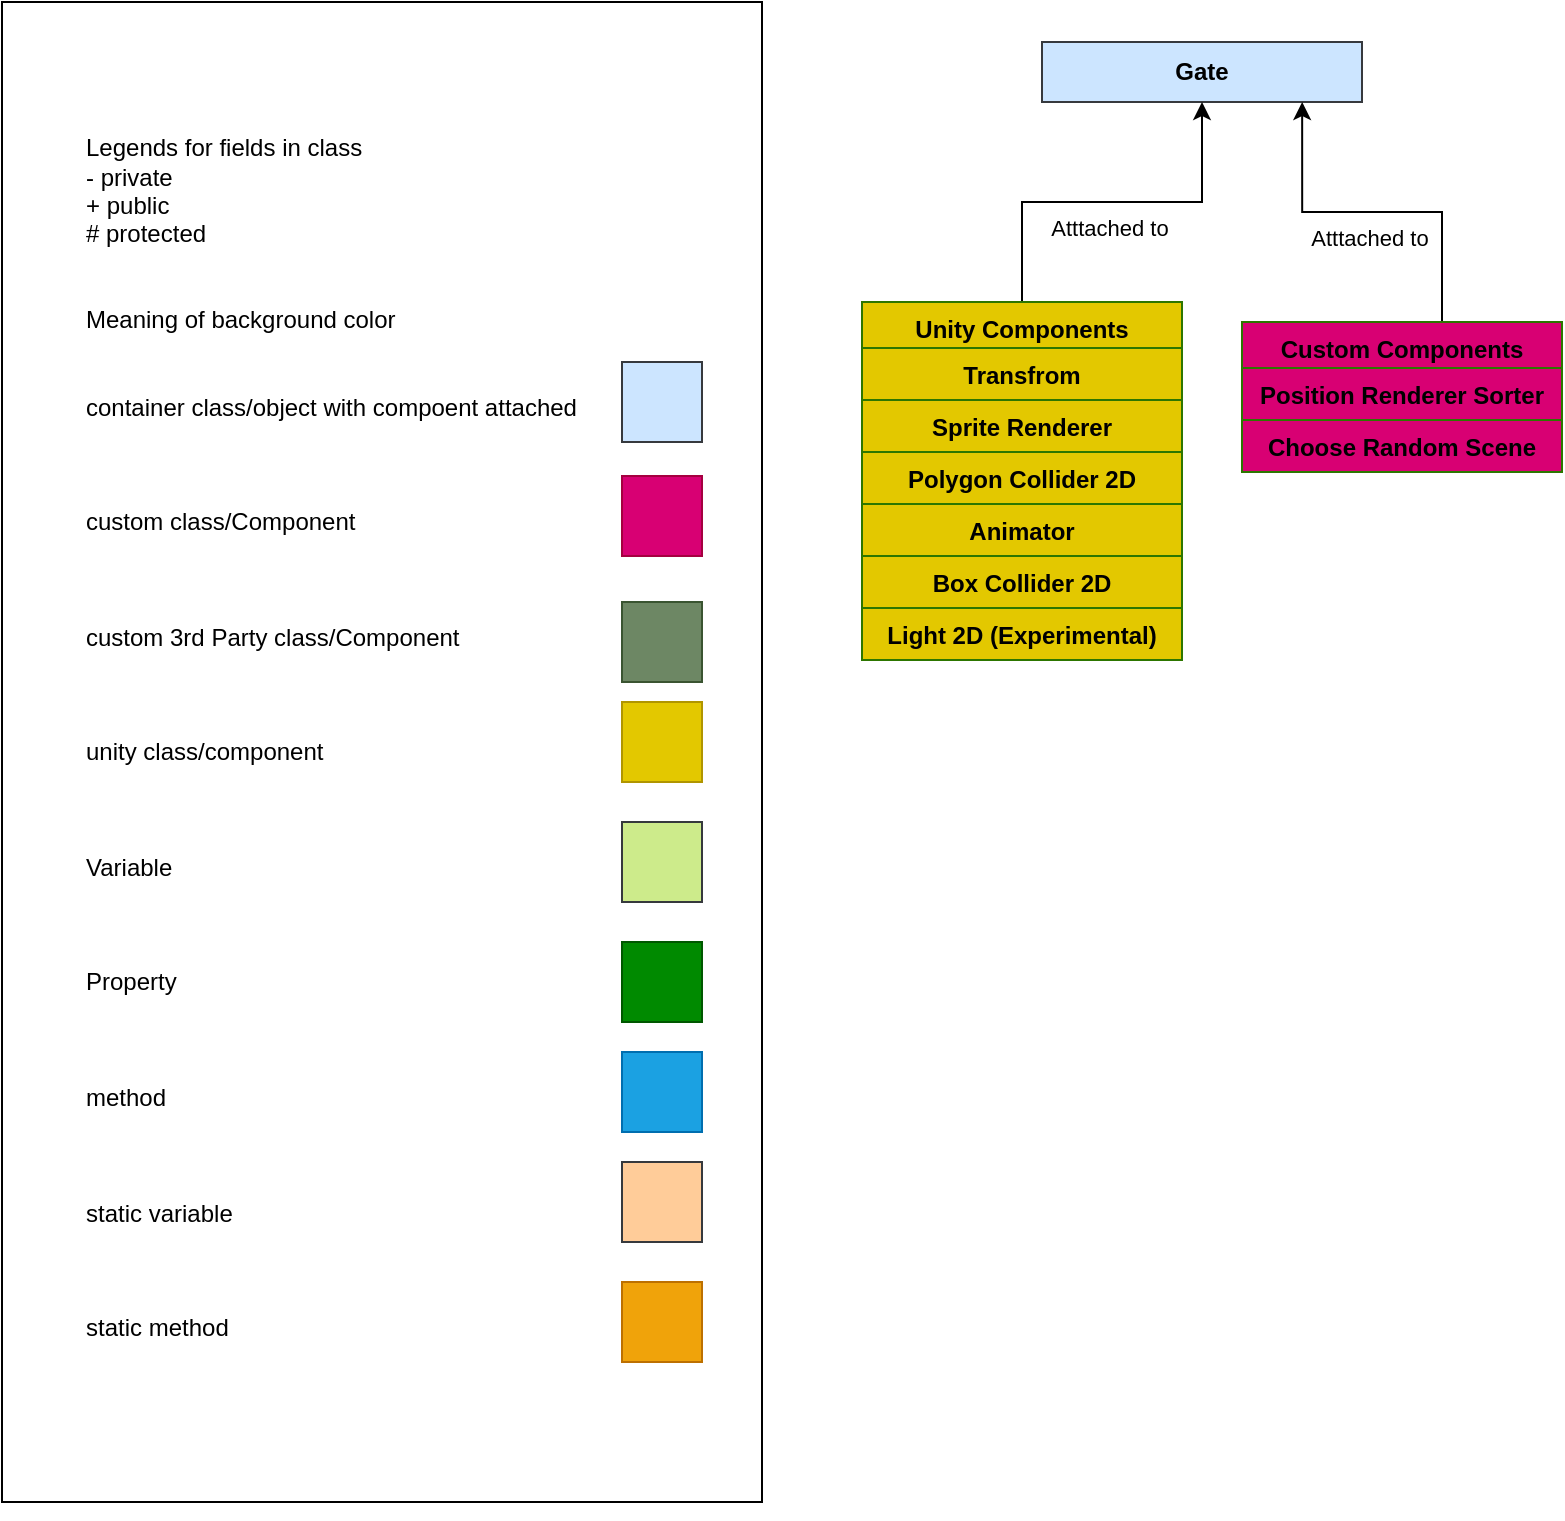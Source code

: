 <mxfile version="13.4.2" type="device"><diagram id="C5RBs43oDa-KdzZeNtuy" name="Page-1"><mxGraphModel dx="1353" dy="803" grid="1" gridSize="10" guides="1" tooltips="1" connect="1" arrows="1" fold="1" page="1" pageScale="1" pageWidth="827" pageHeight="1169" math="0" shadow="0"><root><mxCell id="WIyWlLk6GJQsqaUBKTNV-0"/><mxCell id="WIyWlLk6GJQsqaUBKTNV-1" parent="WIyWlLk6GJQsqaUBKTNV-0"/><mxCell id="g12nD_s7neF1TPHQe0_h-0" value="&lt;blockquote style=&quot;margin: 0 0 0 40px ; border: none ; padding: 0px&quot;&gt;&lt;div&gt;&lt;span&gt;Legends for fields in class&lt;/span&gt;&lt;/div&gt;&lt;div&gt;&lt;span&gt;- private&lt;/span&gt;&lt;/div&gt;&lt;div&gt;&lt;span&gt;+ public&lt;/span&gt;&lt;/div&gt;&lt;div&gt;&lt;span&gt;# protected&lt;/span&gt;&lt;/div&gt;&lt;div&gt;&lt;span&gt;&lt;br&gt;&lt;/span&gt;&lt;/div&gt;&lt;div&gt;&lt;span&gt;&lt;br&gt;&lt;/span&gt;&lt;/div&gt;&lt;div&gt;&lt;span&gt;Meaning of background color&lt;/span&gt;&lt;/div&gt;&lt;div&gt;&lt;span&gt;&lt;br&gt;&lt;/span&gt;&lt;/div&gt;&lt;div&gt;&lt;br&gt;&lt;/div&gt;&lt;div&gt;container class/object with compoent attached&lt;/div&gt;&lt;div&gt;&lt;span&gt;&lt;br&gt;&lt;/span&gt;&lt;/div&gt;&lt;div&gt;&lt;span&gt;&lt;br&gt;&lt;/span&gt;&lt;/div&gt;&lt;div&gt;&lt;span&gt;&lt;br&gt;&lt;/span&gt;&lt;/div&gt;&lt;div&gt;&lt;span&gt;custom class/Component&lt;/span&gt;&lt;/div&gt;&lt;div&gt;&lt;span&gt;&lt;br&gt;&lt;/span&gt;&lt;/div&gt;&lt;div&gt;&lt;span&gt;&lt;br&gt;&lt;/span&gt;&lt;/div&gt;&lt;div&gt;&lt;span&gt;&lt;br&gt;&lt;/span&gt;&lt;/div&gt;&lt;div&gt;&lt;span&gt;custom 3rd Party class/Component&lt;/span&gt;&lt;/div&gt;&lt;div&gt;&lt;span&gt;&lt;br&gt;&lt;/span&gt;&lt;/div&gt;&lt;div&gt;&lt;span&gt;&lt;br&gt;&lt;/span&gt;&lt;/div&gt;&lt;div&gt;&lt;span&gt;&lt;br&gt;&lt;/span&gt;&lt;/div&gt;&lt;div&gt;&lt;span&gt;unity class/component&lt;/span&gt;&lt;/div&gt;&lt;div&gt;&lt;span&gt;&lt;br&gt;&lt;/span&gt;&lt;/div&gt;&lt;div&gt;&lt;span&gt;&lt;br&gt;&lt;/span&gt;&lt;/div&gt;&lt;div&gt;&lt;span&gt;&lt;br&gt;&lt;/span&gt;&lt;/div&gt;&lt;div&gt;&lt;span&gt;Variable&lt;/span&gt;&lt;/div&gt;&lt;div&gt;&lt;span&gt;&lt;br&gt;&lt;/span&gt;&lt;/div&gt;&lt;div&gt;&lt;span&gt;&lt;br&gt;&lt;/span&gt;&lt;/div&gt;&lt;div&gt;&lt;span&gt;&lt;br&gt;&lt;/span&gt;&lt;/div&gt;&lt;div&gt;&lt;span&gt;Property&lt;/span&gt;&lt;/div&gt;&lt;div&gt;&lt;span&gt;&lt;br&gt;&lt;/span&gt;&lt;/div&gt;&lt;div&gt;&lt;span&gt;&lt;br&gt;&lt;/span&gt;&lt;/div&gt;&lt;div&gt;&lt;span&gt;&lt;br&gt;&lt;/span&gt;&lt;/div&gt;&lt;div&gt;&lt;span&gt;method&lt;/span&gt;&lt;/div&gt;&lt;div&gt;&lt;span&gt;&lt;br&gt;&lt;/span&gt;&lt;/div&gt;&lt;div&gt;&lt;span&gt;&lt;br&gt;&lt;/span&gt;&lt;/div&gt;&lt;div&gt;&lt;span&gt;&lt;br&gt;&lt;/span&gt;&lt;/div&gt;&lt;div&gt;static variable&lt;/div&gt;&lt;div&gt;&lt;br&gt;&lt;/div&gt;&lt;div&gt;&lt;br&gt;&lt;/div&gt;&lt;div&gt;&lt;br&gt;&lt;/div&gt;&lt;div&gt;&lt;span&gt;static method&lt;/span&gt;&lt;/div&gt;&lt;/blockquote&gt;&lt;div&gt;&lt;br&gt;&lt;/div&gt;" style="rounded=0;whiteSpace=wrap;html=1;align=left;" parent="WIyWlLk6GJQsqaUBKTNV-1" vertex="1"><mxGeometry x="30" y="40" width="380" height="750" as="geometry"/></mxCell><mxCell id="g12nD_s7neF1TPHQe0_h-1" value="" style="rounded=0;whiteSpace=wrap;html=1;fillColor=#d80073;strokeColor=#A50040;fontColor=#ffffff;" parent="WIyWlLk6GJQsqaUBKTNV-1" vertex="1"><mxGeometry x="340" y="277" width="40" height="40" as="geometry"/></mxCell><mxCell id="g12nD_s7neF1TPHQe0_h-2" value="" style="rounded=0;whiteSpace=wrap;html=1;fillColor=#cdeb8b;strokeColor=#36393d;" parent="WIyWlLk6GJQsqaUBKTNV-1" vertex="1"><mxGeometry x="340" y="450" width="40" height="40" as="geometry"/></mxCell><mxCell id="g12nD_s7neF1TPHQe0_h-3" value="" style="rounded=0;whiteSpace=wrap;html=1;fillColor=#008a00;strokeColor=#005700;fontColor=#ffffff;" parent="WIyWlLk6GJQsqaUBKTNV-1" vertex="1"><mxGeometry x="340" y="510" width="40" height="40" as="geometry"/></mxCell><mxCell id="g12nD_s7neF1TPHQe0_h-4" value="" style="rounded=0;whiteSpace=wrap;html=1;fillColor=#1ba1e2;strokeColor=#006EAF;fontColor=#ffffff;" parent="WIyWlLk6GJQsqaUBKTNV-1" vertex="1"><mxGeometry x="340" y="565" width="40" height="40" as="geometry"/></mxCell><mxCell id="g12nD_s7neF1TPHQe0_h-5" value="" style="rounded=0;whiteSpace=wrap;html=1;fillColor=#ffcc99;strokeColor=#36393d;" parent="WIyWlLk6GJQsqaUBKTNV-1" vertex="1"><mxGeometry x="340" y="620" width="40" height="40" as="geometry"/></mxCell><mxCell id="g12nD_s7neF1TPHQe0_h-6" value="" style="rounded=0;whiteSpace=wrap;html=1;fillColor=#f0a30a;strokeColor=#BD7000;fontColor=#ffffff;" parent="WIyWlLk6GJQsqaUBKTNV-1" vertex="1"><mxGeometry x="340" y="680" width="40" height="40" as="geometry"/></mxCell><mxCell id="g12nD_s7neF1TPHQe0_h-9" value="" style="rounded=0;whiteSpace=wrap;html=1;fillColor=#6D8764;strokeColor=#3A5431;fontColor=#ffffff;" parent="WIyWlLk6GJQsqaUBKTNV-1" vertex="1"><mxGeometry x="340" y="340" width="40" height="40" as="geometry"/></mxCell><mxCell id="g12nD_s7neF1TPHQe0_h-10" value="" style="rounded=0;whiteSpace=wrap;html=1;fillColor=#e3c800;strokeColor=#B09500;fontColor=#ffffff;" parent="WIyWlLk6GJQsqaUBKTNV-1" vertex="1"><mxGeometry x="340" y="390" width="40" height="40" as="geometry"/></mxCell><mxCell id="g12nD_s7neF1TPHQe0_h-11" value="" style="rounded=0;whiteSpace=wrap;html=1;fillColor=#cce5ff;strokeColor=#36393d;" parent="WIyWlLk6GJQsqaUBKTNV-1" vertex="1"><mxGeometry x="340" y="220" width="40" height="40" as="geometry"/></mxCell><mxCell id="g12nD_s7neF1TPHQe0_h-12" value="Gate" style="rounded=0;whiteSpace=wrap;html=1;fontColor=#000000;align=center;strokeColor=#36393d;fillColor=#cce5ff;fontStyle=1" parent="WIyWlLk6GJQsqaUBKTNV-1" vertex="1"><mxGeometry x="550" y="60" width="160" height="30" as="geometry"/></mxCell><mxCell id="g12nD_s7neF1TPHQe0_h-20" value="Atttached to&amp;nbsp;" style="edgeStyle=orthogonalEdgeStyle;rounded=0;orthogonalLoop=1;jettySize=auto;html=1;exitX=0.5;exitY=0;exitDx=0;exitDy=0;fontColor=#000000;align=center;verticalAlign=top;" parent="WIyWlLk6GJQsqaUBKTNV-1" source="g12nD_s7neF1TPHQe0_h-13" target="g12nD_s7neF1TPHQe0_h-12" edge="1"><mxGeometry relative="1" as="geometry"/></mxCell><mxCell id="g12nD_s7neF1TPHQe0_h-13" value="Unity Components" style="swimlane;fontStyle=1;childLayout=stackLayout;horizontal=1;fillColor=#E3C800;horizontalStack=0;resizeParent=1;resizeParentMax=0;resizeLast=0;collapsible=1;marginBottom=0;fontColor=#000000;align=center;verticalAlign=top;strokeColor=#2D7600;gradientColor=none;spacingLeft=4;spacingRight=4;" parent="WIyWlLk6GJQsqaUBKTNV-1" vertex="1"><mxGeometry x="460" y="190" width="160" height="49" as="geometry"/></mxCell><mxCell id="g12nD_s7neF1TPHQe0_h-14" value="Transfrom" style="text;strokeColor=#2D7600;fillColor=#E3C800;align=center;verticalAlign=top;spacingLeft=4;spacingRight=4;overflow=hidden;rotatable=0;points=[[0,0.5],[1,0.5]];portConstraint=eastwest;fontColor=#000000;fontStyle=1" parent="g12nD_s7neF1TPHQe0_h-13" vertex="1"><mxGeometry y="23" width="160" height="26" as="geometry"/></mxCell><mxCell id="g12nD_s7neF1TPHQe0_h-32" value="Atttached to&amp;nbsp;" style="edgeStyle=orthogonalEdgeStyle;rounded=0;orthogonalLoop=1;jettySize=auto;html=1;entryX=0.813;entryY=1;entryDx=0;entryDy=0;entryPerimeter=0;fontColor=#000000;align=center;verticalAlign=top;" parent="WIyWlLk6GJQsqaUBKTNV-1" source="g12nD_s7neF1TPHQe0_h-23" target="g12nD_s7neF1TPHQe0_h-12" edge="1"><mxGeometry relative="1" as="geometry"><Array as="points"><mxPoint x="750" y="145"/><mxPoint x="680" y="145"/></Array></mxGeometry></mxCell><mxCell id="g12nD_s7neF1TPHQe0_h-23" value="Custom Components" style="swimlane;fontStyle=1;childLayout=stackLayout;horizontal=1;horizontalStack=0;resizeParent=1;resizeParentMax=0;resizeLast=0;collapsible=1;marginBottom=0;fontColor=#000000;align=center;verticalAlign=top;strokeColor=#2D7600;gradientColor=none;spacingLeft=4;spacingRight=4;fillColor=#D80073;" parent="WIyWlLk6GJQsqaUBKTNV-1" vertex="1"><mxGeometry x="650" y="200" width="160" height="49" as="geometry"/></mxCell><mxCell id="g12nD_s7neF1TPHQe0_h-28" value="Position Renderer Sorter" style="text;strokeColor=#2D7600;align=center;verticalAlign=top;spacingLeft=4;spacingRight=4;overflow=hidden;rotatable=0;points=[[0,0.5],[1,0.5]];portConstraint=eastwest;fontColor=#000000;fontStyle=1;fillColor=#D80073;" parent="g12nD_s7neF1TPHQe0_h-23" vertex="1"><mxGeometry y="23" width="160" height="26" as="geometry"/></mxCell><mxCell id="2-Ct3gVUNsTq6YufgIC6-1" value="Sprite Renderer" style="text;strokeColor=#2D7600;fillColor=#E3C800;align=center;verticalAlign=top;spacingLeft=4;spacingRight=4;overflow=hidden;rotatable=0;points=[[0,0.5],[1,0.5]];portConstraint=eastwest;fontColor=#000000;fontStyle=1" parent="WIyWlLk6GJQsqaUBKTNV-1" vertex="1"><mxGeometry x="460" y="239" width="160" height="26" as="geometry"/></mxCell><mxCell id="2-Ct3gVUNsTq6YufgIC6-3" value="Polygon Collider 2D" style="text;strokeColor=#2D7600;fillColor=#E3C800;align=center;verticalAlign=top;spacingLeft=4;spacingRight=4;overflow=hidden;rotatable=0;points=[[0,0.5],[1,0.5]];portConstraint=eastwest;fontColor=#000000;fontStyle=1" parent="WIyWlLk6GJQsqaUBKTNV-1" vertex="1"><mxGeometry x="460" y="265" width="160" height="26" as="geometry"/></mxCell><mxCell id="2-Ct3gVUNsTq6YufgIC6-4" value="Animator" style="text;strokeColor=#2D7600;fillColor=#E3C800;align=center;verticalAlign=top;spacingLeft=4;spacingRight=4;overflow=hidden;rotatable=0;points=[[0,0.5],[1,0.5]];portConstraint=eastwest;fontColor=#000000;fontStyle=1" parent="WIyWlLk6GJQsqaUBKTNV-1" vertex="1"><mxGeometry x="460" y="291" width="160" height="26" as="geometry"/></mxCell><mxCell id="2-Ct3gVUNsTq6YufgIC6-5" style="edgeStyle=orthogonalEdgeStyle;rounded=0;orthogonalLoop=1;jettySize=auto;html=1;exitX=0.5;exitY=1;exitDx=0;exitDy=0;" parent="WIyWlLk6GJQsqaUBKTNV-1" source="g12nD_s7neF1TPHQe0_h-0" target="g12nD_s7neF1TPHQe0_h-0" edge="1"><mxGeometry relative="1" as="geometry"/></mxCell><mxCell id="D2pL9wgNzVP0wKvJpBt7-0" value="Choose Random Scene" style="text;strokeColor=#2D7600;align=center;verticalAlign=top;spacingLeft=4;spacingRight=4;overflow=hidden;rotatable=0;points=[[0,0.5],[1,0.5]];portConstraint=eastwest;fontColor=#000000;fontStyle=1;fillColor=#D80073;" vertex="1" parent="WIyWlLk6GJQsqaUBKTNV-1"><mxGeometry x="650" y="249" width="160" height="26" as="geometry"/></mxCell><mxCell id="D2pL9wgNzVP0wKvJpBt7-1" value="Box Collider 2D" style="text;strokeColor=#2D7600;fillColor=#E3C800;align=center;verticalAlign=top;spacingLeft=4;spacingRight=4;overflow=hidden;rotatable=0;points=[[0,0.5],[1,0.5]];portConstraint=eastwest;fontColor=#000000;fontStyle=1" vertex="1" parent="WIyWlLk6GJQsqaUBKTNV-1"><mxGeometry x="460" y="317" width="160" height="26" as="geometry"/></mxCell><mxCell id="D2pL9wgNzVP0wKvJpBt7-2" value="Light 2D (Experimental)" style="text;strokeColor=#2D7600;fillColor=#E3C800;align=center;verticalAlign=top;spacingLeft=4;spacingRight=4;overflow=hidden;rotatable=0;points=[[0,0.5],[1,0.5]];portConstraint=eastwest;fontColor=#000000;fontStyle=1" vertex="1" parent="WIyWlLk6GJQsqaUBKTNV-1"><mxGeometry x="460" y="343" width="160" height="26" as="geometry"/></mxCell></root></mxGraphModel></diagram></mxfile>